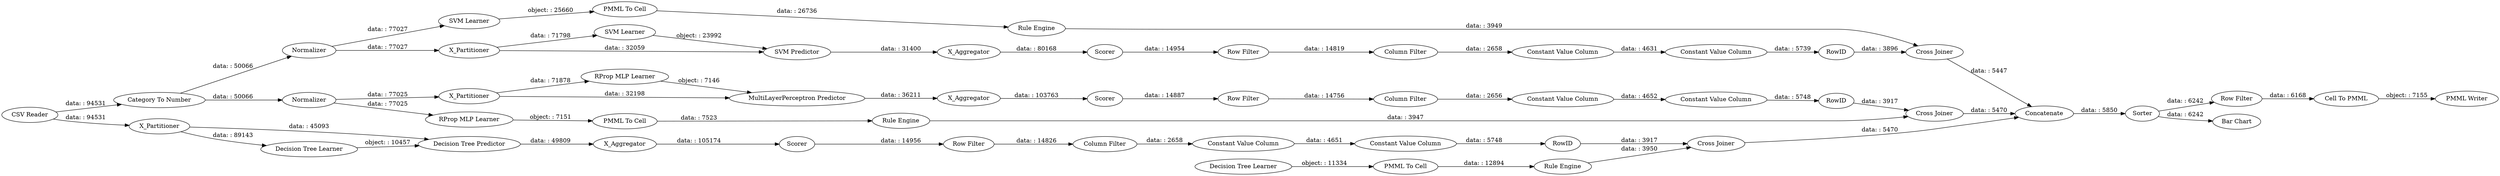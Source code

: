 digraph {
	"-6382926241503792613_32" [label="Decision Tree Predictor"]
	"-2492754057023894592_40" [label=Normalizer]
	"-6382926241503792613_39" [label=Scorer]
	"3736873080312031893_9" [label="Row Filter"]
	"-6382926241503792613_31" [label="Decision Tree Learner"]
	"3109902667633575593_290" [label="Constant Value Column"]
	"5019498177707095111_28" [label="PMML To Cell"]
	"-2492754057023894592_31" [label="SVM Learner"]
	"-6382926241503792613_38" [label="Cross Joiner"]
	"6476425226672818059_2" [label=X_Partitioner]
	"6341270737768700877_33" [label="SVM Learner"]
	"3109902667633575593_293" [label=RowID]
	"-6838037500686196777_290" [label="Constant Value Column"]
	"3736873080312031893_292" [label="Constant Value Column"]
	"-489808578576778862_53" [label="Row Filter"]
	"6476425226672818059_40" [label=Scorer]
	"3736873080312031893_290" [label="Constant Value Column"]
	"6476425226672818059_38" [label="Cross Joiner"]
	"-6382926241503792613_7" [label=X_Aggregator]
	"6476425226672818059_39" [label=Normalizer]
	"-6838037500686196777_294" [label="Column Filter"]
	"-6838037500686196777_9" [label="Row Filter"]
	"5963737661115665344_22" [label="PMML To Cell"]
	"-489808578576778862_58" [label="Category To Number"]
	"-2492754057023894592_32" [label="SVM Predictor"]
	"5019498177707095111_33" [label="Decision Tree Learner"]
	"3109902667633575593_9" [label="Row Filter"]
	"3736873080312031893_293" [label=RowID]
	"5963737661115665344_34" [label="Rule Engine"]
	"-6838037500686196777_293" [label=RowID]
	"-2492754057023894592_2" [label=X_Partitioner]
	"-2492754057023894592_39" [label="Cross Joiner"]
	"-6382926241503792613_2" [label=X_Partitioner]
	"3109902667633575593_292" [label="Constant Value Column"]
	"-6838037500686196777_292" [label="Constant Value Column"]
	"6476425226672818059_31" [label="RProp MLP Learner"]
	"6341270737768700877_34" [label="PMML To Cell"]
	"6341270737768700877_35" [label="Rule Engine"]
	"-489808578576778862_59" [label="Bar Chart"]
	"-2492754057023894592_41" [label=Scorer]
	"-2492754057023894592_7" [label=X_Aggregator]
	"-489808578576778862_62" [label="CSV Reader"]
	"5019498177707095111_34" [label="Rule Engine"]
	"3736873080312031893_294" [label="Column Filter"]
	"-489808578576778862_54" [label="Cell To PMML"]
	"-489808578576778862_61" [label="PMML Writer"]
	"-489808578576778862_52" [label=Sorter]
	"-489808578576778862_60" [label=Concatenate]
	"6476425226672818059_7" [label=X_Aggregator]
	"6476425226672818059_32" [label="MultiLayerPerceptron Predictor"]
	"3109902667633575593_294" [label="Column Filter"]
	"5963737661115665344_35" [label="RProp MLP Learner"]
	"-6382926241503792613_32" -> "-6382926241503792613_7" [label="data: : 49809"]
	"-2492754057023894592_2" -> "-2492754057023894592_31" [label="data: : 71798"]
	"-489808578576778862_58" -> "-2492754057023894592_40" [label="data: : 50066"]
	"3736873080312031893_293" -> "6476425226672818059_38" [label="data: : 3917"]
	"6476425226672818059_2" -> "6476425226672818059_32" [label="data: : 32198"]
	"-489808578576778862_52" -> "-489808578576778862_59" [label="data: : 6242"]
	"3736873080312031893_294" -> "3736873080312031893_290" [label="data: : 2656"]
	"6476425226672818059_7" -> "6476425226672818059_40" [label="data: : 103763"]
	"6476425226672818059_32" -> "6476425226672818059_7" [label="data: : 36211"]
	"-6382926241503792613_39" -> "-6838037500686196777_9" [label="data: : 14956"]
	"6341270737768700877_34" -> "6341270737768700877_35" [label="data: : 26736"]
	"-2492754057023894592_7" -> "-2492754057023894592_41" [label="data: : 80168"]
	"3109902667633575593_293" -> "-2492754057023894592_39" [label="data: : 3896"]
	"-489808578576778862_62" -> "-489808578576778862_58" [label="data: : 94531"]
	"6476425226672818059_39" -> "5963737661115665344_35" [label="data: : 77025"]
	"-6382926241503792613_2" -> "-6382926241503792613_32" [label="data: : 45093"]
	"-489808578576778862_53" -> "-489808578576778862_54" [label="data: : 6168"]
	"5963737661115665344_35" -> "5963737661115665344_22" [label="object: : 7151"]
	"3736873080312031893_290" -> "3736873080312031893_292" [label="data: : 4652"]
	"5019498177707095111_34" -> "-6382926241503792613_38" [label="data: : 3950"]
	"3109902667633575593_292" -> "3109902667633575593_293" [label="data: : 5739"]
	"5963737661115665344_34" -> "6476425226672818059_38" [label="data: : 3947"]
	"-2492754057023894592_39" -> "-489808578576778862_60" [label="data: : 5447"]
	"6476425226672818059_2" -> "6476425226672818059_31" [label="data: : 71878"]
	"-6382926241503792613_31" -> "-6382926241503792613_32" [label="object: : 10457"]
	"3109902667633575593_290" -> "3109902667633575593_292" [label="data: : 4631"]
	"-6838037500686196777_292" -> "-6838037500686196777_293" [label="data: : 5748"]
	"3109902667633575593_294" -> "3109902667633575593_290" [label="data: : 2658"]
	"-489808578576778862_60" -> "-489808578576778862_52" [label="data: : 5850"]
	"-489808578576778862_52" -> "-489808578576778862_53" [label="data: : 6242"]
	"-6838037500686196777_9" -> "-6838037500686196777_294" [label="data: : 14826"]
	"-6838037500686196777_293" -> "-6382926241503792613_38" [label="data: : 3917"]
	"-2492754057023894592_31" -> "-2492754057023894592_32" [label="object: : 23992"]
	"3736873080312031893_292" -> "3736873080312031893_293" [label="data: : 5748"]
	"-2492754057023894592_40" -> "-2492754057023894592_2" [label="data: : 77027"]
	"-2492754057023894592_2" -> "-2492754057023894592_32" [label="data: : 32059"]
	"-2492754057023894592_32" -> "-2492754057023894592_7" [label="data: : 31400"]
	"-6382926241503792613_38" -> "-489808578576778862_60" [label="data: : 5470"]
	"-489808578576778862_62" -> "-6382926241503792613_2" [label="data: : 94531"]
	"-6382926241503792613_7" -> "-6382926241503792613_39" [label="data: : 105174"]
	"-6382926241503792613_2" -> "-6382926241503792613_31" [label="data: : 89143"]
	"6341270737768700877_33" -> "6341270737768700877_34" [label="object: : 25660"]
	"-6838037500686196777_290" -> "-6838037500686196777_292" [label="data: : 4651"]
	"6476425226672818059_38" -> "-489808578576778862_60" [label="data: : 5470"]
	"3736873080312031893_9" -> "3736873080312031893_294" [label="data: : 14756"]
	"-2492754057023894592_41" -> "3109902667633575593_9" [label="data: : 14954"]
	"5963737661115665344_22" -> "5963737661115665344_34" [label="data: : 7523"]
	"6476425226672818059_40" -> "3736873080312031893_9" [label="data: : 14887"]
	"-489808578576778862_54" -> "-489808578576778862_61" [label="object: : 7155"]
	"6341270737768700877_35" -> "-2492754057023894592_39" [label="data: : 3949"]
	"6476425226672818059_31" -> "6476425226672818059_32" [label="object: : 7146"]
	"-489808578576778862_58" -> "6476425226672818059_39" [label="data: : 50066"]
	"6476425226672818059_39" -> "6476425226672818059_2" [label="data: : 77025"]
	"5019498177707095111_28" -> "5019498177707095111_34" [label="data: : 12894"]
	"-6838037500686196777_294" -> "-6838037500686196777_290" [label="data: : 2658"]
	"-2492754057023894592_40" -> "6341270737768700877_33" [label="data: : 77027"]
	"3109902667633575593_9" -> "3109902667633575593_294" [label="data: : 14819"]
	"5019498177707095111_33" -> "5019498177707095111_28" [label="object: : 11334"]
	rankdir=LR
}
